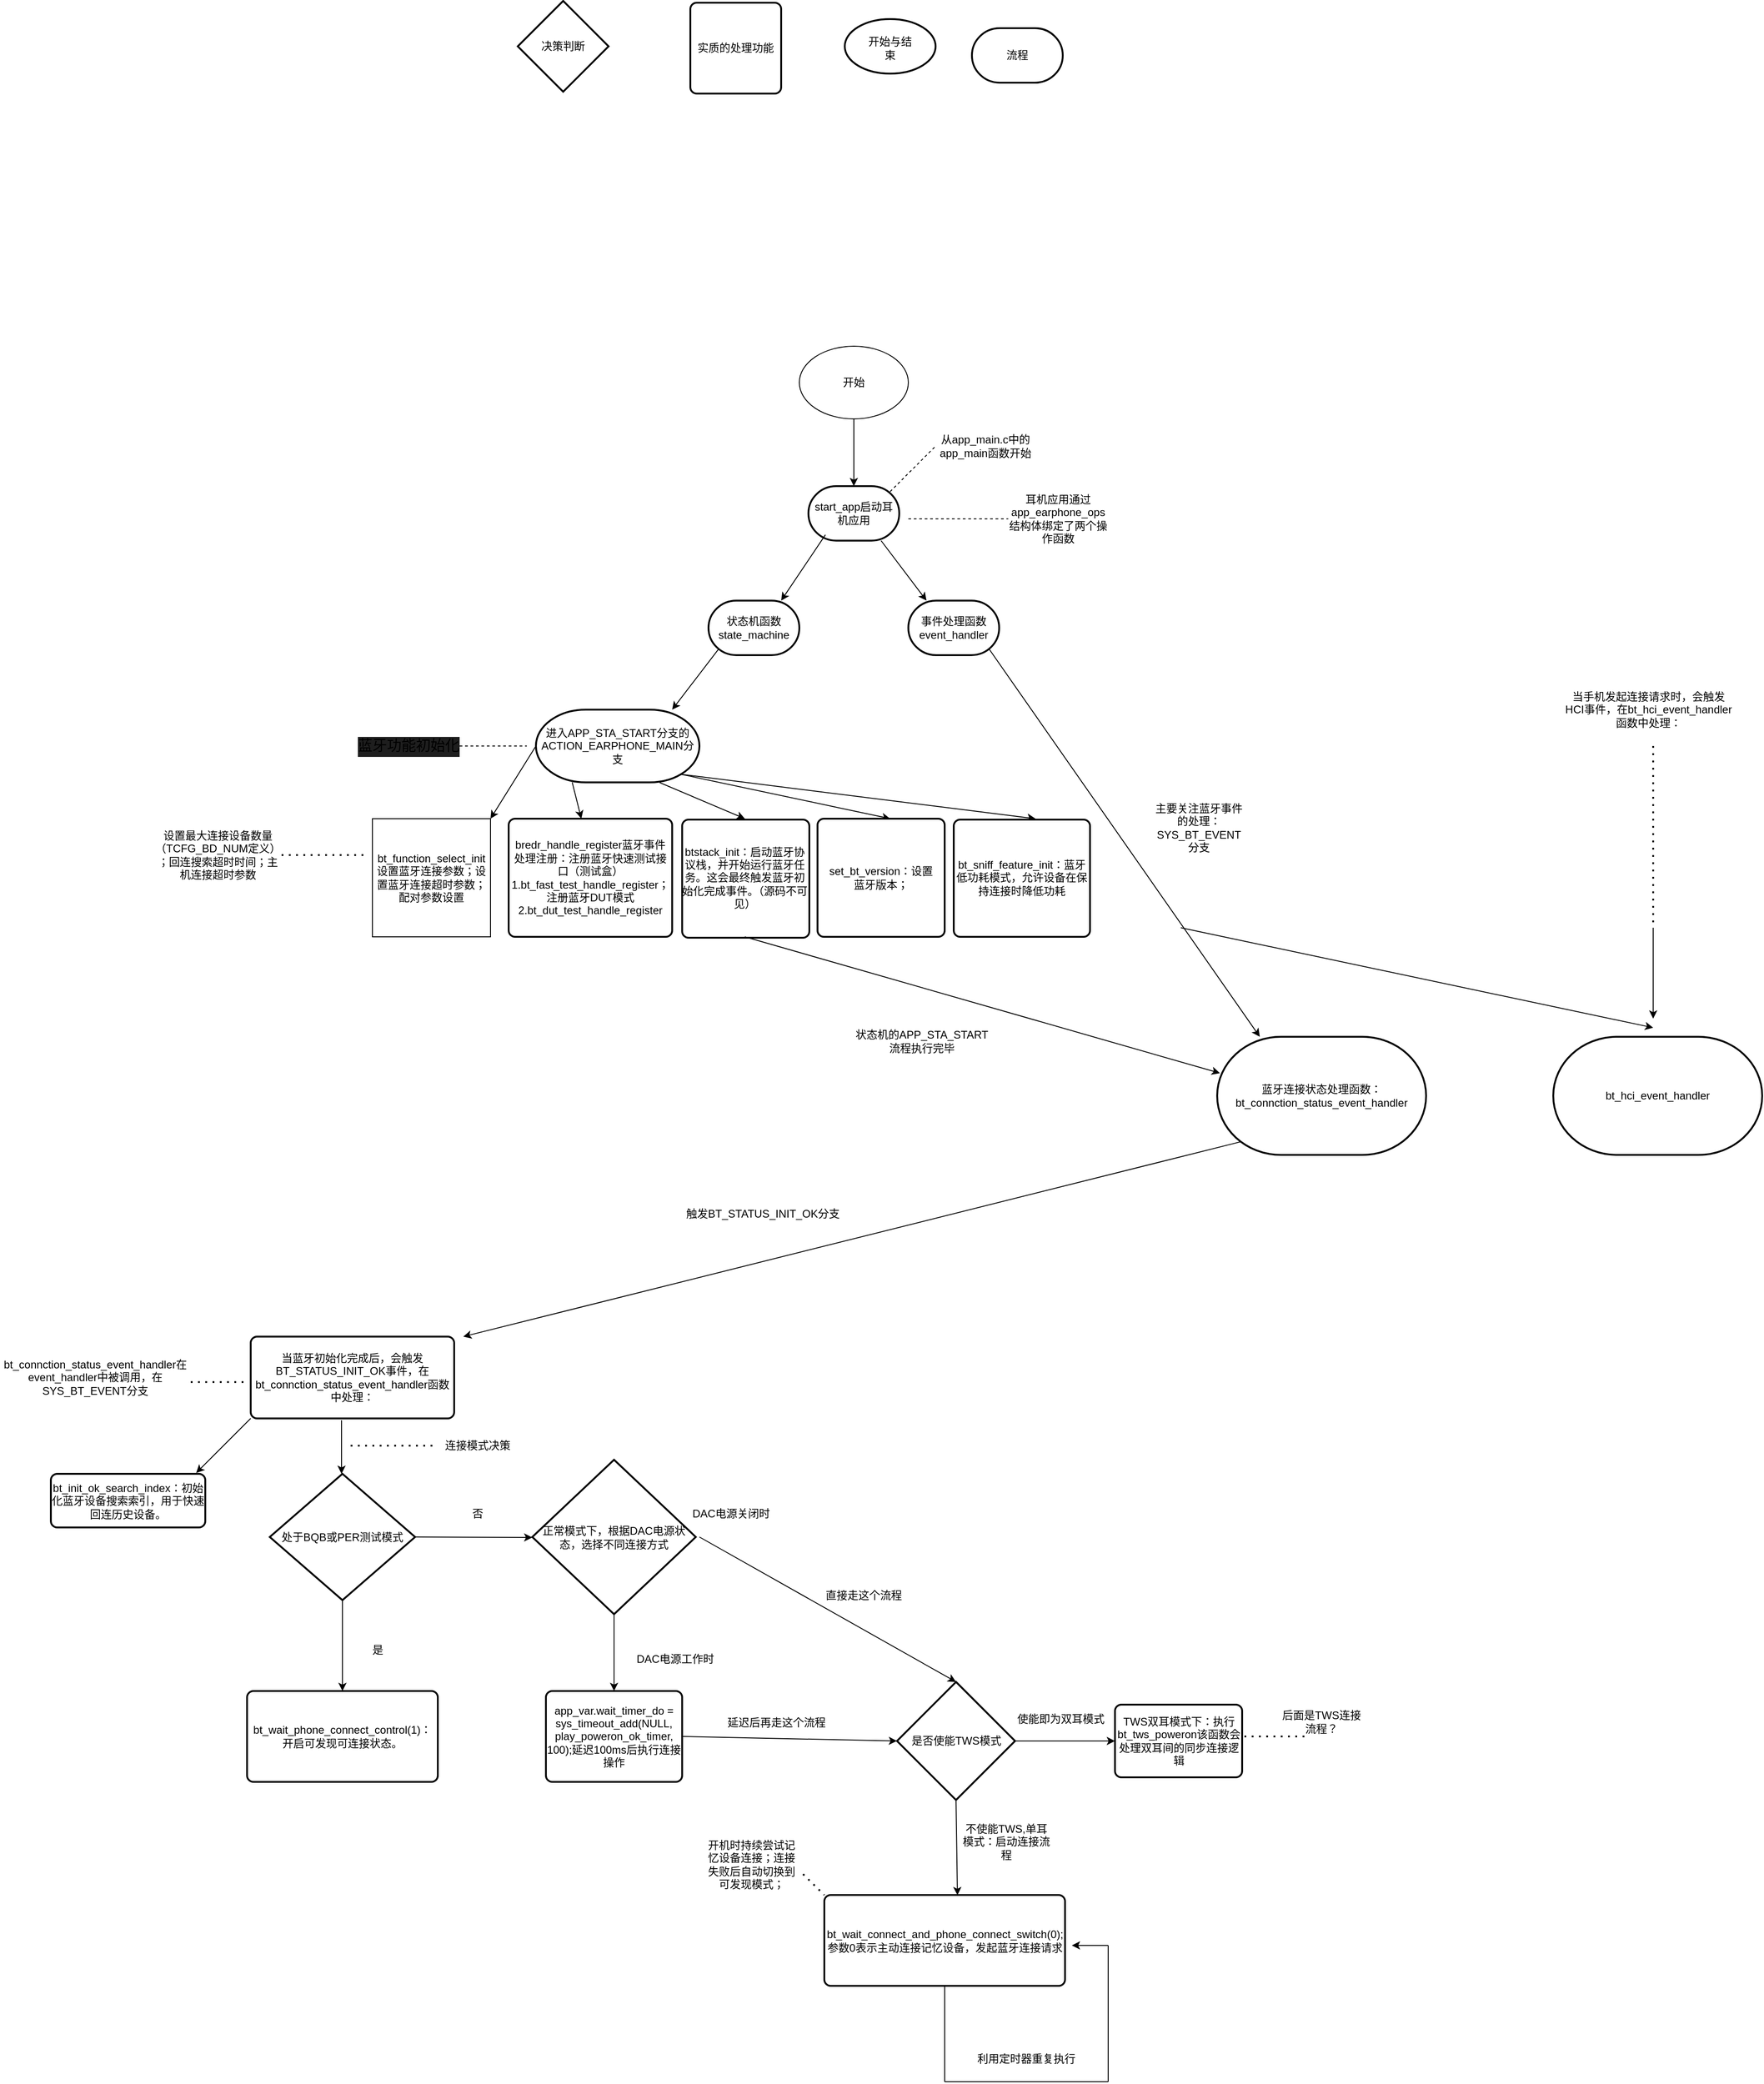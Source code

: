 <mxfile version="27.0.5">
  <diagram name="第 1 页" id="6U1jPHZM0eQwhELqOTIP">
    <mxGraphModel dx="4277" dy="2965" grid="1" gridSize="10" guides="1" tooltips="1" connect="1" arrows="1" fold="1" page="1" pageScale="1" pageWidth="827" pageHeight="1169" math="0" shadow="0">
      <root>
        <mxCell id="0" />
        <mxCell id="1" parent="0" />
        <mxCell id="jmCZlK9ZIKeDWJkmDi-t-9" value="" style="strokeWidth=2;html=1;shape=mxgraph.flowchart.decision;whiteSpace=wrap;" parent="1" vertex="1">
          <mxGeometry x="70" y="20" width="100" height="100" as="geometry" />
        </mxCell>
        <mxCell id="jmCZlK9ZIKeDWJkmDi-t-12" value="决策判断" style="text;html=1;align=center;verticalAlign=middle;whiteSpace=wrap;rounded=0;" parent="1" vertex="1">
          <mxGeometry x="90" y="55" width="60" height="30" as="geometry" />
        </mxCell>
        <mxCell id="jmCZlK9ZIKeDWJkmDi-t-14" value="" style="strokeWidth=2;html=1;shape=mxgraph.flowchart.start_1;whiteSpace=wrap;" parent="1" vertex="1">
          <mxGeometry x="430" y="40" width="100" height="60" as="geometry" />
        </mxCell>
        <mxCell id="jmCZlK9ZIKeDWJkmDi-t-15" value="开始与结束" style="text;html=1;align=center;verticalAlign=middle;whiteSpace=wrap;rounded=0;" parent="1" vertex="1">
          <mxGeometry x="450" y="57" width="60" height="30" as="geometry" />
        </mxCell>
        <mxCell id="jmCZlK9ZIKeDWJkmDi-t-16" value="" style="strokeWidth=2;html=1;shape=mxgraph.flowchart.terminator;whiteSpace=wrap;" parent="1" vertex="1">
          <mxGeometry x="570" y="50" width="100" height="60" as="geometry" />
        </mxCell>
        <mxCell id="jmCZlK9ZIKeDWJkmDi-t-17" value="流程" style="text;html=1;align=center;verticalAlign=middle;whiteSpace=wrap;rounded=0;" parent="1" vertex="1">
          <mxGeometry x="590" y="65" width="60" height="30" as="geometry" />
        </mxCell>
        <mxCell id="jmCZlK9ZIKeDWJkmDi-t-18" value="实质的处理功能" style="rounded=1;whiteSpace=wrap;html=1;absoluteArcSize=1;arcSize=14;strokeWidth=2;" parent="1" vertex="1">
          <mxGeometry x="260" y="22" width="100" height="100" as="geometry" />
        </mxCell>
        <mxCell id="-3P-tr5u-usguAPoZ-Az-1" value="开始" style="ellipse;whiteSpace=wrap;html=1;" parent="1" vertex="1">
          <mxGeometry x="380" y="400" width="120" height="80" as="geometry" />
        </mxCell>
        <mxCell id="-3P-tr5u-usguAPoZ-Az-2" value="start_app启动耳机应用" style="strokeWidth=2;html=1;shape=mxgraph.flowchart.terminator;whiteSpace=wrap;" parent="1" vertex="1">
          <mxGeometry x="390" y="554" width="100" height="60" as="geometry" />
        </mxCell>
        <mxCell id="-3P-tr5u-usguAPoZ-Az-3" value="" style="endArrow=classic;html=1;rounded=0;entryX=0.5;entryY=0;entryDx=0;entryDy=0;entryPerimeter=0;exitX=0.5;exitY=1;exitDx=0;exitDy=0;" parent="1" source="-3P-tr5u-usguAPoZ-Az-1" target="-3P-tr5u-usguAPoZ-Az-2" edge="1">
          <mxGeometry width="50" height="50" relative="1" as="geometry">
            <mxPoint x="370" y="450" as="sourcePoint" />
            <mxPoint x="290" y="370" as="targetPoint" />
          </mxGeometry>
        </mxCell>
        <mxCell id="-3P-tr5u-usguAPoZ-Az-4" value="" style="endArrow=none;dashed=1;html=1;rounded=0;" parent="1" edge="1">
          <mxGeometry width="50" height="50" relative="1" as="geometry">
            <mxPoint x="480" y="560" as="sourcePoint" />
            <mxPoint x="530" y="510" as="targetPoint" />
          </mxGeometry>
        </mxCell>
        <mxCell id="-3P-tr5u-usguAPoZ-Az-5" value="从app_main.c中的app_main函数开始" style="text;html=1;align=center;verticalAlign=middle;whiteSpace=wrap;rounded=0;" parent="1" vertex="1">
          <mxGeometry x="530" y="490" width="110" height="40" as="geometry" />
        </mxCell>
        <mxCell id="-3P-tr5u-usguAPoZ-Az-6" value="" style="endArrow=classic;html=1;rounded=0;exitX=0.187;exitY=0.893;exitDx=0;exitDy=0;exitPerimeter=0;" parent="1" source="-3P-tr5u-usguAPoZ-Az-2" edge="1">
          <mxGeometry width="50" height="50" relative="1" as="geometry">
            <mxPoint x="470" y="720" as="sourcePoint" />
            <mxPoint x="360" y="680" as="targetPoint" />
          </mxGeometry>
        </mxCell>
        <mxCell id="-3P-tr5u-usguAPoZ-Az-7" value="" style="endArrow=classic;html=1;rounded=0;" parent="1" edge="1">
          <mxGeometry width="50" height="50" relative="1" as="geometry">
            <mxPoint x="470" y="614" as="sourcePoint" />
            <mxPoint x="520" y="680" as="targetPoint" />
          </mxGeometry>
        </mxCell>
        <mxCell id="-3P-tr5u-usguAPoZ-Az-8" value="状态机函数state_machine" style="strokeWidth=2;html=1;shape=mxgraph.flowchart.terminator;whiteSpace=wrap;" parent="1" vertex="1">
          <mxGeometry x="280" y="680" width="100" height="60" as="geometry" />
        </mxCell>
        <mxCell id="-3P-tr5u-usguAPoZ-Az-9" value="事件处理函数event_handler" style="strokeWidth=2;html=1;shape=mxgraph.flowchart.terminator;whiteSpace=wrap;" parent="1" vertex="1">
          <mxGeometry x="500" y="680" width="100" height="60" as="geometry" />
        </mxCell>
        <mxCell id="-3P-tr5u-usguAPoZ-Az-10" value="" style="endArrow=none;dashed=1;html=1;rounded=0;" parent="1" edge="1">
          <mxGeometry width="50" height="50" relative="1" as="geometry">
            <mxPoint x="500" y="590" as="sourcePoint" />
            <mxPoint x="610" y="590" as="targetPoint" />
          </mxGeometry>
        </mxCell>
        <mxCell id="-3P-tr5u-usguAPoZ-Az-11" value="耳机应用通过app_earphone_ops结构体绑定了两个操作函数" style="text;html=1;align=center;verticalAlign=middle;whiteSpace=wrap;rounded=0;" parent="1" vertex="1">
          <mxGeometry x="610" y="560" width="110" height="60" as="geometry" />
        </mxCell>
        <mxCell id="-3P-tr5u-usguAPoZ-Az-12" value="" style="endArrow=classic;html=1;rounded=0;exitX=0.11;exitY=0.89;exitDx=0;exitDy=0;exitPerimeter=0;" parent="1" source="-3P-tr5u-usguAPoZ-Az-8" edge="1">
          <mxGeometry width="50" height="50" relative="1" as="geometry">
            <mxPoint x="140" y="810" as="sourcePoint" />
            <mxPoint x="240" y="800" as="targetPoint" />
          </mxGeometry>
        </mxCell>
        <mxCell id="-3P-tr5u-usguAPoZ-Az-13" value="进入APP_STA_START分支的ACTION_EARPHONE_MAIN分支" style="strokeWidth=2;html=1;shape=mxgraph.flowchart.terminator;whiteSpace=wrap;" parent="1" vertex="1">
          <mxGeometry x="90" y="800" width="180" height="80" as="geometry" />
        </mxCell>
        <mxCell id="-3P-tr5u-usguAPoZ-Az-15" value="" style="endArrow=classic;html=1;rounded=0;exitX=0;exitY=0.5;exitDx=0;exitDy=0;exitPerimeter=0;" parent="1" source="-3P-tr5u-usguAPoZ-Az-13" edge="1">
          <mxGeometry width="50" height="50" relative="1" as="geometry">
            <mxPoint x="70" y="980" as="sourcePoint" />
            <mxPoint x="40" y="920" as="targetPoint" />
          </mxGeometry>
        </mxCell>
        <mxCell id="-3P-tr5u-usguAPoZ-Az-17" value="" style="endArrow=none;dashed=1;html=1;rounded=0;" parent="1" edge="1">
          <mxGeometry width="50" height="50" relative="1" as="geometry">
            <mxPoint y="840" as="sourcePoint" />
            <mxPoint x="80" y="840" as="targetPoint" />
          </mxGeometry>
        </mxCell>
        <mxCell id="-3P-tr5u-usguAPoZ-Az-18" value="&lt;div style=&quot;background-color: rgb(30, 30, 30); font-family: Consolas, &amp;quot;Courier New&amp;quot;, monospace; font-size: 16px; line-height: 22px; white-space: pre;&quot;&gt;蓝牙功能初始化&lt;/div&gt;" style="text;html=1;align=center;verticalAlign=middle;whiteSpace=wrap;rounded=0;" parent="1" vertex="1">
          <mxGeometry x="-90" y="825" width="80" height="30" as="geometry" />
        </mxCell>
        <mxCell id="-3P-tr5u-usguAPoZ-Az-20" value="" style="whiteSpace=wrap;html=1;aspect=fixed;" parent="1" vertex="1">
          <mxGeometry x="-90" y="920" width="130" height="130" as="geometry" />
        </mxCell>
        <mxCell id="-3P-tr5u-usguAPoZ-Az-21" value="bt_function_select_init&lt;br&gt;设置蓝牙连接参数；设置蓝牙连接超时参数；配对参数设置" style="text;html=1;align=center;verticalAlign=middle;whiteSpace=wrap;rounded=0;" parent="1" vertex="1">
          <mxGeometry x="-90" y="930" width="130" height="110" as="geometry" />
        </mxCell>
        <mxCell id="-3P-tr5u-usguAPoZ-Az-22" value="" style="endArrow=none;dashed=1;html=1;dashPattern=1 3;strokeWidth=2;rounded=0;" parent="1" edge="1">
          <mxGeometry width="50" height="50" relative="1" as="geometry">
            <mxPoint x="-190" y="960" as="sourcePoint" />
            <mxPoint x="-100" y="960" as="targetPoint" />
          </mxGeometry>
        </mxCell>
        <mxCell id="-3P-tr5u-usguAPoZ-Az-23" value="设置最大连接设备数量（TCFG_BD_NUM定义）&lt;br&gt;；回连搜索超时时间；主机连接超时参数" style="text;html=1;align=center;verticalAlign=middle;whiteSpace=wrap;rounded=0;" parent="1" vertex="1">
          <mxGeometry x="-330" y="930" width="140" height="60" as="geometry" />
        </mxCell>
        <mxCell id="-3P-tr5u-usguAPoZ-Az-25" value="" style="endArrow=classic;html=1;rounded=0;exitX=0.222;exitY=1;exitDx=0;exitDy=0;exitPerimeter=0;" parent="1" source="-3P-tr5u-usguAPoZ-Az-13" edge="1">
          <mxGeometry width="50" height="50" relative="1" as="geometry">
            <mxPoint x="160" y="1040" as="sourcePoint" />
            <mxPoint x="140" y="920" as="targetPoint" />
          </mxGeometry>
        </mxCell>
        <mxCell id="-3P-tr5u-usguAPoZ-Az-27" value="" style="rounded=1;whiteSpace=wrap;html=1;absoluteArcSize=1;arcSize=14;strokeWidth=2;" parent="1" vertex="1">
          <mxGeometry x="60" y="920" width="180" height="130" as="geometry" />
        </mxCell>
        <mxCell id="-3P-tr5u-usguAPoZ-Az-28" value="bredr_handle_register蓝牙事件处理注册：注册蓝牙快速测试接口（测试盒&lt;span style=&quot;background-color: transparent; color: light-dark(rgb(0, 0, 0), rgb(255, 255, 255));&quot;&gt;）1.&lt;/span&gt;bt_fast_test_handle_register；注册蓝牙DUT模式2.bt_dut_test_handle_register" style="text;html=1;align=center;verticalAlign=middle;whiteSpace=wrap;rounded=0;" parent="1" vertex="1">
          <mxGeometry x="70" y="930" width="160" height="110" as="geometry" />
        </mxCell>
        <mxCell id="-3P-tr5u-usguAPoZ-Az-29" value="" style="endArrow=classic;html=1;rounded=0;exitX=0.757;exitY=1.003;exitDx=0;exitDy=0;exitPerimeter=0;" parent="1" source="-3P-tr5u-usguAPoZ-Az-13" edge="1">
          <mxGeometry width="50" height="50" relative="1" as="geometry">
            <mxPoint x="340" y="1060" as="sourcePoint" />
            <mxPoint x="320" y="920" as="targetPoint" />
          </mxGeometry>
        </mxCell>
        <mxCell id="-3P-tr5u-usguAPoZ-Az-30" value="" style="rounded=1;whiteSpace=wrap;html=1;absoluteArcSize=1;arcSize=14;strokeWidth=2;" parent="1" vertex="1">
          <mxGeometry x="251" y="921" width="140" height="130" as="geometry" />
        </mxCell>
        <mxCell id="-3P-tr5u-usguAPoZ-Az-32" value="btstack_init：启动蓝牙协议栈，并开始运行蓝牙任务。这会最终触发蓝牙初始化完成事件。（源码不可见）" style="text;html=1;align=center;verticalAlign=middle;whiteSpace=wrap;rounded=0;" parent="1" vertex="1">
          <mxGeometry x="250" y="920" width="140" height="130" as="geometry" />
        </mxCell>
        <mxCell id="-3P-tr5u-usguAPoZ-Az-33" value="" style="endArrow=classic;html=1;rounded=0;exitX=0.89;exitY=0.89;exitDx=0;exitDy=0;exitPerimeter=0;" parent="1" source="-3P-tr5u-usguAPoZ-Az-13" edge="1">
          <mxGeometry width="50" height="50" relative="1" as="geometry">
            <mxPoint x="510" y="970" as="sourcePoint" />
            <mxPoint x="480" y="920" as="targetPoint" />
          </mxGeometry>
        </mxCell>
        <mxCell id="-3P-tr5u-usguAPoZ-Az-34" value="" style="rounded=1;whiteSpace=wrap;html=1;absoluteArcSize=1;arcSize=14;strokeWidth=2;" parent="1" vertex="1">
          <mxGeometry x="400" y="920" width="140" height="130" as="geometry" />
        </mxCell>
        <mxCell id="-3P-tr5u-usguAPoZ-Az-35" value="set_bt_version：设置蓝牙版本；" style="text;html=1;align=center;verticalAlign=middle;whiteSpace=wrap;rounded=0;" parent="1" vertex="1">
          <mxGeometry x="410" y="930" width="120" height="110" as="geometry" />
        </mxCell>
        <mxCell id="-3P-tr5u-usguAPoZ-Az-36" value="" style="endArrow=classic;html=1;rounded=0;exitX=0.89;exitY=0.89;exitDx=0;exitDy=0;exitPerimeter=0;" parent="1" source="-3P-tr5u-usguAPoZ-Az-13" edge="1">
          <mxGeometry width="50" height="50" relative="1" as="geometry">
            <mxPoint x="500" y="870" as="sourcePoint" />
            <mxPoint x="640" y="920" as="targetPoint" />
          </mxGeometry>
        </mxCell>
        <mxCell id="-3P-tr5u-usguAPoZ-Az-37" value="" style="rounded=1;whiteSpace=wrap;html=1;absoluteArcSize=1;arcSize=14;strokeWidth=2;" parent="1" vertex="1">
          <mxGeometry x="550" y="921" width="150" height="129" as="geometry" />
        </mxCell>
        <mxCell id="-3P-tr5u-usguAPoZ-Az-38" value="bt_sniff_feature_init：蓝牙低功耗模式，允许设备在保持连接时降低功耗" style="text;html=1;align=center;verticalAlign=middle;whiteSpace=wrap;rounded=0;" parent="1" vertex="1">
          <mxGeometry x="550" y="920" width="150" height="130" as="geometry" />
        </mxCell>
        <mxCell id="-3P-tr5u-usguAPoZ-Az-39" value="" style="endArrow=classic;html=1;rounded=0;exitX=0.5;exitY=1;exitDx=0;exitDy=0;entryX=0.013;entryY=0.308;entryDx=0;entryDy=0;entryPerimeter=0;" parent="1" source="-3P-tr5u-usguAPoZ-Az-32" target="-3P-tr5u-usguAPoZ-Az-73" edge="1">
          <mxGeometry width="50" height="50" relative="1" as="geometry">
            <mxPoint x="260" y="1150" as="sourcePoint" />
            <mxPoint x="820" y="1180" as="targetPoint" />
          </mxGeometry>
        </mxCell>
        <mxCell id="-3P-tr5u-usguAPoZ-Az-40" value="" style="rounded=1;whiteSpace=wrap;html=1;absoluteArcSize=1;arcSize=14;strokeWidth=2;" parent="1" vertex="1">
          <mxGeometry x="-224" y="1490" width="224" height="90" as="geometry" />
        </mxCell>
        <mxCell id="-3P-tr5u-usguAPoZ-Az-41" value="当蓝牙初始化完成后，会触发BT_STATUS_INIT_OK事件，在bt_connction_status_event_handler函数中处理：" style="text;html=1;align=center;verticalAlign=middle;whiteSpace=wrap;rounded=0;" parent="1" vertex="1">
          <mxGeometry x="-220" y="1500" width="216" height="70" as="geometry" />
        </mxCell>
        <mxCell id="-3P-tr5u-usguAPoZ-Az-43" value="" style="endArrow=classic;html=1;rounded=0;exitX=0;exitY=1;exitDx=0;exitDy=0;" parent="1" source="-3P-tr5u-usguAPoZ-Az-40" edge="1">
          <mxGeometry width="50" height="50" relative="1" as="geometry">
            <mxPoint x="-224" y="1720" as="sourcePoint" />
            <mxPoint x="-284" y="1640" as="targetPoint" />
          </mxGeometry>
        </mxCell>
        <mxCell id="-3P-tr5u-usguAPoZ-Az-44" value="" style="rounded=1;whiteSpace=wrap;html=1;absoluteArcSize=1;arcSize=14;strokeWidth=2;" parent="1" vertex="1">
          <mxGeometry x="-444" y="1641" width="170" height="59" as="geometry" />
        </mxCell>
        <mxCell id="-3P-tr5u-usguAPoZ-Az-45" value="bt_init_ok_search_index：初始化蓝牙设备搜索索引，用于快速回连历史设备。" style="text;html=1;align=center;verticalAlign=middle;whiteSpace=wrap;rounded=0;" parent="1" vertex="1">
          <mxGeometry x="-444" y="1641" width="170" height="60" as="geometry" />
        </mxCell>
        <mxCell id="-3P-tr5u-usguAPoZ-Az-47" value="" style="endArrow=classic;html=1;rounded=0;" parent="1" edge="1">
          <mxGeometry width="50" height="50" relative="1" as="geometry">
            <mxPoint x="-124" y="1582" as="sourcePoint" />
            <mxPoint x="-124" y="1641" as="targetPoint" />
          </mxGeometry>
        </mxCell>
        <mxCell id="-3P-tr5u-usguAPoZ-Az-48" value="处于BQB或PER测试模式" style="strokeWidth=2;html=1;shape=mxgraph.flowchart.decision;whiteSpace=wrap;" parent="1" vertex="1">
          <mxGeometry x="-203" y="1641" width="160" height="139" as="geometry" />
        </mxCell>
        <mxCell id="-3P-tr5u-usguAPoZ-Az-49" value="" style="endArrow=none;dashed=1;html=1;dashPattern=1 3;strokeWidth=2;rounded=0;" parent="1" edge="1">
          <mxGeometry width="50" height="50" relative="1" as="geometry">
            <mxPoint x="-114" y="1610" as="sourcePoint" />
            <mxPoint x="-24" y="1610" as="targetPoint" />
          </mxGeometry>
        </mxCell>
        <mxCell id="-3P-tr5u-usguAPoZ-Az-50" value="连接模式决策" style="text;html=1;align=center;verticalAlign=middle;whiteSpace=wrap;rounded=0;" parent="1" vertex="1">
          <mxGeometry x="-14" y="1590" width="80" height="40" as="geometry" />
        </mxCell>
        <mxCell id="-3P-tr5u-usguAPoZ-Az-51" value="" style="endArrow=classic;html=1;rounded=0;exitX=0.5;exitY=1;exitDx=0;exitDy=0;exitPerimeter=0;" parent="1" source="-3P-tr5u-usguAPoZ-Az-48" edge="1">
          <mxGeometry width="50" height="50" relative="1" as="geometry">
            <mxPoint x="-114" y="1980" as="sourcePoint" />
            <mxPoint x="-123" y="1880" as="targetPoint" />
          </mxGeometry>
        </mxCell>
        <mxCell id="-3P-tr5u-usguAPoZ-Az-52" value="是" style="text;html=1;align=center;verticalAlign=middle;whiteSpace=wrap;rounded=0;" parent="1" vertex="1">
          <mxGeometry x="-114" y="1820" width="60" height="30" as="geometry" />
        </mxCell>
        <mxCell id="-3P-tr5u-usguAPoZ-Az-55" value="bt_wait_phone_connect_control(1)：开启可发现可连接状态。" style="rounded=1;whiteSpace=wrap;html=1;absoluteArcSize=1;arcSize=14;strokeWidth=2;" parent="1" vertex="1">
          <mxGeometry x="-228" y="1880" width="210" height="100" as="geometry" />
        </mxCell>
        <mxCell id="-3P-tr5u-usguAPoZ-Az-56" value="" style="endArrow=classic;html=1;rounded=0;exitX=1;exitY=0.5;exitDx=0;exitDy=0;exitPerimeter=0;" parent="1" source="-3P-tr5u-usguAPoZ-Az-48" edge="1">
          <mxGeometry width="50" height="50" relative="1" as="geometry">
            <mxPoint x="46" y="1780" as="sourcePoint" />
            <mxPoint x="86" y="1711" as="targetPoint" />
          </mxGeometry>
        </mxCell>
        <mxCell id="-3P-tr5u-usguAPoZ-Az-57" value="否" style="text;html=1;align=center;verticalAlign=middle;whiteSpace=wrap;rounded=0;" parent="1" vertex="1">
          <mxGeometry x="-4" y="1670" width="60" height="30" as="geometry" />
        </mxCell>
        <mxCell id="-3P-tr5u-usguAPoZ-Az-59" value="正常模式下，根据DAC电源状态，选择不同连接方式" style="strokeWidth=2;html=1;shape=mxgraph.flowchart.decision;whiteSpace=wrap;" parent="1" vertex="1">
          <mxGeometry x="86" y="1625.5" width="180" height="170" as="geometry" />
        </mxCell>
        <mxCell id="-3P-tr5u-usguAPoZ-Az-60" value="" style="endArrow=classic;html=1;rounded=0;exitX=0.5;exitY=1;exitDx=0;exitDy=0;exitPerimeter=0;" parent="1" source="-3P-tr5u-usguAPoZ-Az-59" edge="1">
          <mxGeometry width="50" height="50" relative="1" as="geometry">
            <mxPoint x="186" y="1950" as="sourcePoint" />
            <mxPoint x="176" y="1880" as="targetPoint" />
          </mxGeometry>
        </mxCell>
        <mxCell id="-3P-tr5u-usguAPoZ-Az-61" value="app_var.wait_timer_do = sys_timeout_add(NULL, play_poweron_ok_timer, 100);延迟100ms后执行连接操作" style="rounded=1;whiteSpace=wrap;html=1;absoluteArcSize=1;arcSize=14;strokeWidth=2;" parent="1" vertex="1">
          <mxGeometry x="101" y="1880" width="150" height="100" as="geometry" />
        </mxCell>
        <mxCell id="-3P-tr5u-usguAPoZ-Az-62" value="DAC电源工作时" style="text;html=1;align=center;verticalAlign=middle;whiteSpace=wrap;rounded=0;" parent="1" vertex="1">
          <mxGeometry x="191" y="1830" width="105" height="30" as="geometry" />
        </mxCell>
        <mxCell id="-3P-tr5u-usguAPoZ-Az-63" value="" style="endArrow=classic;html=1;rounded=0;exitX=1;exitY=0.5;exitDx=0;exitDy=0;exitPerimeter=0;entryX=0.5;entryY=0;entryDx=0;entryDy=0;entryPerimeter=0;" parent="1" target="-3P-tr5u-usguAPoZ-Az-67" edge="1">
          <mxGeometry width="50" height="50" relative="1" as="geometry">
            <mxPoint x="270" y="1710.5" as="sourcePoint" />
            <mxPoint x="350" y="1710" as="targetPoint" />
          </mxGeometry>
        </mxCell>
        <mxCell id="-3P-tr5u-usguAPoZ-Az-64" value="TWS双耳模式下：执行bt_tws_poweron该函数会处理双耳间的同步连接逻辑" style="rounded=1;whiteSpace=wrap;html=1;absoluteArcSize=1;arcSize=14;strokeWidth=2;" parent="1" vertex="1">
          <mxGeometry x="727.5" y="1895" width="140" height="80" as="geometry" />
        </mxCell>
        <mxCell id="-3P-tr5u-usguAPoZ-Az-65" value="DAC电源关闭时" style="text;html=1;align=center;verticalAlign=middle;whiteSpace=wrap;rounded=0;" parent="1" vertex="1">
          <mxGeometry x="260" y="1670" width="90" height="30" as="geometry" />
        </mxCell>
        <mxCell id="-3P-tr5u-usguAPoZ-Az-67" value="是否使能TWS模式" style="strokeWidth=2;html=1;shape=mxgraph.flowchart.decision;whiteSpace=wrap;" parent="1" vertex="1">
          <mxGeometry x="487.5" y="1870" width="130" height="130" as="geometry" />
        </mxCell>
        <mxCell id="-3P-tr5u-usguAPoZ-Az-68" value="" style="endArrow=classic;html=1;rounded=0;exitX=1;exitY=0.5;exitDx=0;exitDy=0;exitPerimeter=0;entryX=0;entryY=0.5;entryDx=0;entryDy=0;" parent="1" source="-3P-tr5u-usguAPoZ-Az-67" target="-3P-tr5u-usguAPoZ-Az-64" edge="1">
          <mxGeometry width="50" height="50" relative="1" as="geometry">
            <mxPoint x="627.5" y="2104.5" as="sourcePoint" />
            <mxPoint x="677.5" y="2054.5" as="targetPoint" />
          </mxGeometry>
        </mxCell>
        <mxCell id="-3P-tr5u-usguAPoZ-Az-69" value="使能即为双耳模式" style="text;html=1;align=center;verticalAlign=middle;whiteSpace=wrap;rounded=0;" parent="1" vertex="1">
          <mxGeometry x="617.5" y="1895.5" width="100" height="30" as="geometry" />
        </mxCell>
        <mxCell id="-3P-tr5u-usguAPoZ-Az-70" value="" style="endArrow=classic;html=1;rounded=0;exitX=0.5;exitY=1;exitDx=0;exitDy=0;exitPerimeter=0;entryX=0.553;entryY=0.002;entryDx=0;entryDy=0;entryPerimeter=0;" parent="1" source="-3P-tr5u-usguAPoZ-Az-67" target="-3P-tr5u-usguAPoZ-Az-72" edge="1">
          <mxGeometry width="50" height="50" relative="1" as="geometry">
            <mxPoint x="607.5" y="2114.5" as="sourcePoint" />
            <mxPoint x="552.5" y="2094.5" as="targetPoint" />
          </mxGeometry>
        </mxCell>
        <mxCell id="-3P-tr5u-usguAPoZ-Az-71" value="不使能TWS,单耳模式：启动连接流程" style="text;html=1;align=center;verticalAlign=middle;whiteSpace=wrap;rounded=0;" parent="1" vertex="1">
          <mxGeometry x="557.5" y="2020" width="100" height="51" as="geometry" />
        </mxCell>
        <mxCell id="-3P-tr5u-usguAPoZ-Az-72" value="bt_wait_connect_and_phone_connect_switch(0);&lt;br&gt;参数0表示主动连接记忆设备，发起蓝牙连接请求" style="rounded=1;whiteSpace=wrap;html=1;absoluteArcSize=1;arcSize=14;strokeWidth=2;" parent="1" vertex="1">
          <mxGeometry x="407.5" y="2104.5" width="265" height="100" as="geometry" />
        </mxCell>
        <mxCell id="-3P-tr5u-usguAPoZ-Az-73" value="蓝牙连接状态处理函数：bt_connction_status_event_handler" style="strokeWidth=2;html=1;shape=mxgraph.flowchart.terminator;whiteSpace=wrap;" parent="1" vertex="1">
          <mxGeometry x="840" y="1160" width="230" height="130" as="geometry" />
        </mxCell>
        <mxCell id="-3P-tr5u-usguAPoZ-Az-74" value="" style="endArrow=classic;html=1;rounded=0;exitX=0.11;exitY=0.89;exitDx=0;exitDy=0;exitPerimeter=0;" parent="1" source="-3P-tr5u-usguAPoZ-Az-73" edge="1">
          <mxGeometry width="50" height="50" relative="1" as="geometry">
            <mxPoint x="1030" y="1410" as="sourcePoint" />
            <mxPoint x="10" y="1490" as="targetPoint" />
          </mxGeometry>
        </mxCell>
        <mxCell id="-3P-tr5u-usguAPoZ-Az-75" value="触发BT_STATUS_INIT_OK分支" style="text;html=1;align=center;verticalAlign=middle;whiteSpace=wrap;rounded=0;" parent="1" vertex="1">
          <mxGeometry x="250" y="1340" width="180" height="30" as="geometry" />
        </mxCell>
        <mxCell id="-3P-tr5u-usguAPoZ-Az-78" value="" style="endArrow=classic;html=1;rounded=0;exitX=1;exitY=0.5;exitDx=0;exitDy=0;entryX=0;entryY=0.5;entryDx=0;entryDy=0;entryPerimeter=0;" parent="1" source="-3P-tr5u-usguAPoZ-Az-61" target="-3P-tr5u-usguAPoZ-Az-67" edge="1">
          <mxGeometry width="50" height="50" relative="1" as="geometry">
            <mxPoint x="320" y="1960" as="sourcePoint" />
            <mxPoint x="370" y="1910" as="targetPoint" />
          </mxGeometry>
        </mxCell>
        <mxCell id="-3P-tr5u-usguAPoZ-Az-79" value="延迟后再走这个流程" style="text;html=1;align=center;verticalAlign=middle;whiteSpace=wrap;rounded=0;" parent="1" vertex="1">
          <mxGeometry x="290" y="1900" width="130" height="30" as="geometry" />
        </mxCell>
        <mxCell id="-3P-tr5u-usguAPoZ-Az-80" value="直接走这个流程" style="text;html=1;align=center;verticalAlign=middle;whiteSpace=wrap;rounded=0;" parent="1" vertex="1">
          <mxGeometry x="390" y="1760" width="122" height="30" as="geometry" />
        </mxCell>
        <mxCell id="-3P-tr5u-usguAPoZ-Az-81" value="" style="endArrow=none;html=1;rounded=0;entryX=0.5;entryY=1;entryDx=0;entryDy=0;" parent="1" target="-3P-tr5u-usguAPoZ-Az-72" edge="1">
          <mxGeometry width="50" height="50" relative="1" as="geometry">
            <mxPoint x="540" y="2310" as="sourcePoint" />
            <mxPoint x="440" y="2280" as="targetPoint" />
          </mxGeometry>
        </mxCell>
        <mxCell id="-3P-tr5u-usguAPoZ-Az-83" value="" style="endArrow=none;html=1;rounded=0;" parent="1" edge="1">
          <mxGeometry width="50" height="50" relative="1" as="geometry">
            <mxPoint x="540" y="2310" as="sourcePoint" />
            <mxPoint x="720" y="2310" as="targetPoint" />
          </mxGeometry>
        </mxCell>
        <mxCell id="-3P-tr5u-usguAPoZ-Az-85" value="" style="endArrow=none;html=1;rounded=0;" parent="1" edge="1">
          <mxGeometry width="50" height="50" relative="1" as="geometry">
            <mxPoint x="720" y="2310" as="sourcePoint" />
            <mxPoint x="720" y="2160" as="targetPoint" />
          </mxGeometry>
        </mxCell>
        <mxCell id="-3P-tr5u-usguAPoZ-Az-86" value="" style="endArrow=classic;html=1;rounded=0;" parent="1" edge="1">
          <mxGeometry width="50" height="50" relative="1" as="geometry">
            <mxPoint x="720" y="2160" as="sourcePoint" />
            <mxPoint x="680" y="2160" as="targetPoint" />
          </mxGeometry>
        </mxCell>
        <mxCell id="-3P-tr5u-usguAPoZ-Az-87" value="利用定时器重复执行" style="text;html=1;align=center;verticalAlign=middle;whiteSpace=wrap;rounded=0;" parent="1" vertex="1">
          <mxGeometry x="570" y="2270" width="120" height="30" as="geometry" />
        </mxCell>
        <mxCell id="-3P-tr5u-usguAPoZ-Az-89" value="开机时持续尝试记忆设备连接；连接失败后自动切换到可发现模式；" style="text;html=1;align=center;verticalAlign=middle;whiteSpace=wrap;rounded=0;" parent="1" vertex="1">
          <mxGeometry x="275" y="2031" width="105" height="79" as="geometry" />
        </mxCell>
        <mxCell id="-3P-tr5u-usguAPoZ-Az-90" value="" style="endArrow=none;dashed=1;html=1;dashPattern=1 3;strokeWidth=2;rounded=0;exitX=1.039;exitY=0.64;exitDx=0;exitDy=0;exitPerimeter=0;entryX=0;entryY=0;entryDx=0;entryDy=0;" parent="1" source="-3P-tr5u-usguAPoZ-Az-89" target="-3P-tr5u-usguAPoZ-Az-72" edge="1">
          <mxGeometry width="50" height="50" relative="1" as="geometry">
            <mxPoint x="420" y="2070" as="sourcePoint" />
            <mxPoint x="470" y="2020" as="targetPoint" />
          </mxGeometry>
        </mxCell>
        <mxCell id="-3P-tr5u-usguAPoZ-Az-91" value="" style="endArrow=none;dashed=1;html=1;dashPattern=1 3;strokeWidth=2;rounded=0;" parent="1" edge="1">
          <mxGeometry width="50" height="50" relative="1" as="geometry">
            <mxPoint x="870" y="1930" as="sourcePoint" />
            <mxPoint x="940" y="1930" as="targetPoint" />
          </mxGeometry>
        </mxCell>
        <mxCell id="-3P-tr5u-usguAPoZ-Az-92" value="后面是TWS连接流程？" style="text;html=1;align=center;verticalAlign=middle;whiteSpace=wrap;rounded=0;" parent="1" vertex="1">
          <mxGeometry x="910" y="1899" width="90" height="30" as="geometry" />
        </mxCell>
        <mxCell id="-3P-tr5u-usguAPoZ-Az-94" value="" style="endArrow=none;dashed=1;html=1;dashPattern=1 3;strokeWidth=2;rounded=0;" parent="1" edge="1">
          <mxGeometry width="50" height="50" relative="1" as="geometry">
            <mxPoint x="-290" y="1540" as="sourcePoint" />
            <mxPoint x="-230" y="1540" as="targetPoint" />
          </mxGeometry>
        </mxCell>
        <mxCell id="-3P-tr5u-usguAPoZ-Az-95" value="bt_connction_status_event_handler在event_handler中被调用，在SYS_BT_EVENT分支" style="text;html=1;align=center;verticalAlign=middle;whiteSpace=wrap;rounded=0;" parent="1" vertex="1">
          <mxGeometry x="-500" y="1505" width="210" height="60" as="geometry" />
        </mxCell>
        <mxCell id="-3P-tr5u-usguAPoZ-Az-97" value="状态机的APP_STA_START流程执行完毕" style="text;html=1;align=center;verticalAlign=middle;whiteSpace=wrap;rounded=0;" parent="1" vertex="1">
          <mxGeometry x="440" y="1130" width="150" height="70" as="geometry" />
        </mxCell>
        <mxCell id="-3P-tr5u-usguAPoZ-Az-101" value="" style="endArrow=classic;html=1;rounded=0;exitX=0.89;exitY=0.89;exitDx=0;exitDy=0;exitPerimeter=0;entryX=0.204;entryY=0;entryDx=0;entryDy=0;entryPerimeter=0;" parent="1" source="-3P-tr5u-usguAPoZ-Az-9" target="-3P-tr5u-usguAPoZ-Az-73" edge="1">
          <mxGeometry width="50" height="50" relative="1" as="geometry">
            <mxPoint x="890" y="830" as="sourcePoint" />
            <mxPoint x="940" y="780" as="targetPoint" />
          </mxGeometry>
        </mxCell>
        <mxCell id="-3P-tr5u-usguAPoZ-Az-102" value="主要关注蓝牙事件的处理：SYS_BT_EVENT分支" style="text;html=1;align=center;verticalAlign=middle;whiteSpace=wrap;rounded=0;" parent="1" vertex="1">
          <mxGeometry x="770" y="900" width="100" height="60" as="geometry" />
        </mxCell>
        <mxCell id="-3P-tr5u-usguAPoZ-Az-103" value="bt_hci_event_handler" style="strokeWidth=2;html=1;shape=mxgraph.flowchart.terminator;whiteSpace=wrap;" parent="1" vertex="1">
          <mxGeometry x="1210" y="1160" width="230" height="130" as="geometry" />
        </mxCell>
        <mxCell id="-3P-tr5u-usguAPoZ-Az-104" value="" style="endArrow=classic;html=1;rounded=0;" parent="1" edge="1">
          <mxGeometry width="50" height="50" relative="1" as="geometry">
            <mxPoint x="800" y="1040" as="sourcePoint" />
            <mxPoint x="1320" y="1150" as="targetPoint" />
          </mxGeometry>
        </mxCell>
        <mxCell id="-3P-tr5u-usguAPoZ-Az-106" value="当手机发起连接请求时，会触发HCI事件，在bt_hci_event_handler函数中处理：" style="text;html=1;align=center;verticalAlign=middle;whiteSpace=wrap;rounded=0;" parent="1" vertex="1">
          <mxGeometry x="1220" y="770" width="190" height="60" as="geometry" />
        </mxCell>
        <mxCell id="-3P-tr5u-usguAPoZ-Az-107" value="" style="endArrow=none;dashed=1;html=1;dashPattern=1 3;strokeWidth=2;rounded=0;" parent="1" edge="1">
          <mxGeometry width="50" height="50" relative="1" as="geometry">
            <mxPoint x="1320" y="840" as="sourcePoint" />
            <mxPoint x="1320" y="1040" as="targetPoint" />
          </mxGeometry>
        </mxCell>
        <mxCell id="-3P-tr5u-usguAPoZ-Az-108" value="" style="endArrow=classic;html=1;rounded=0;" parent="1" edge="1">
          <mxGeometry width="50" height="50" relative="1" as="geometry">
            <mxPoint x="1320" y="1040" as="sourcePoint" />
            <mxPoint x="1320" y="1140" as="targetPoint" />
          </mxGeometry>
        </mxCell>
      </root>
    </mxGraphModel>
  </diagram>
</mxfile>
